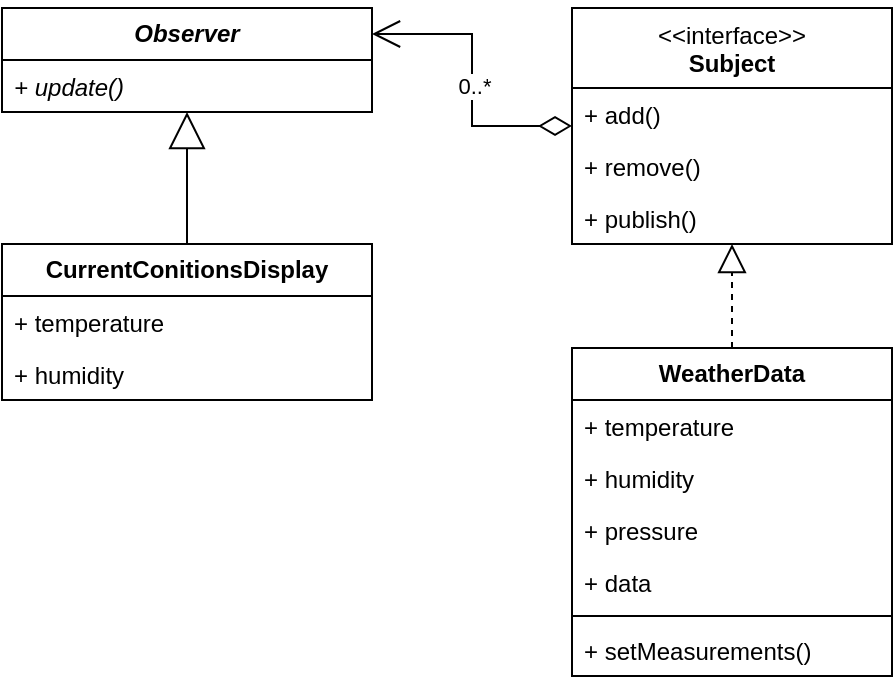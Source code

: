 <mxfile version="21.6.8" type="github">
  <diagram id="YCCfsJlUb1fOlv80Rw6G" name="Page-1">
    <mxGraphModel dx="1102" dy="504" grid="1" gridSize="10" guides="1" tooltips="1" connect="1" arrows="1" fold="1" page="1" pageScale="1" pageWidth="3840" pageHeight="2400" math="0" shadow="0">
      <root>
        <mxCell id="0" />
        <mxCell id="1" parent="0" />
        <mxCell id="n2HQYk_vr5i6VHz01-nB-1" value="&lt;i&gt;&lt;b&gt;Observer&lt;/b&gt;&lt;/i&gt;" style="swimlane;fontStyle=0;childLayout=stackLayout;horizontal=1;startSize=26;fillColor=none;horizontalStack=0;resizeParent=1;resizeParentMax=0;resizeLast=0;collapsible=1;marginBottom=0;whiteSpace=wrap;html=1;" parent="1" vertex="1">
          <mxGeometry x="100" y="360" width="185" height="52" as="geometry" />
        </mxCell>
        <mxCell id="n2HQYk_vr5i6VHz01-nB-2" value="&lt;i&gt;+ update()&lt;/i&gt;" style="text;strokeColor=none;fillColor=none;align=left;verticalAlign=top;spacingLeft=4;spacingRight=4;overflow=hidden;rotatable=0;points=[[0,0.5],[1,0.5]];portConstraint=eastwest;whiteSpace=wrap;html=1;" parent="n2HQYk_vr5i6VHz01-nB-1" vertex="1">
          <mxGeometry y="26" width="185" height="26" as="geometry" />
        </mxCell>
        <mxCell id="n2HQYk_vr5i6VHz01-nB-3" value="&lt;span style=&quot;font-weight: normal;&quot;&gt;&amp;lt;&amp;lt;interface&amp;gt;&amp;gt;&lt;br&gt;&lt;/span&gt;Subject" style="swimlane;fontStyle=1;align=center;verticalAlign=top;childLayout=stackLayout;horizontal=1;startSize=40;horizontalStack=0;resizeParent=1;resizeParentMax=0;resizeLast=0;collapsible=1;marginBottom=0;whiteSpace=wrap;html=1;" parent="1" vertex="1">
          <mxGeometry x="385" y="360" width="160" height="118" as="geometry" />
        </mxCell>
        <mxCell id="n2HQYk_vr5i6VHz01-nB-4" value="+ add()" style="text;strokeColor=none;fillColor=none;align=left;verticalAlign=top;spacingLeft=4;spacingRight=4;overflow=hidden;rotatable=0;points=[[0,0.5],[1,0.5]];portConstraint=eastwest;whiteSpace=wrap;html=1;" parent="n2HQYk_vr5i6VHz01-nB-3" vertex="1">
          <mxGeometry y="40" width="160" height="26" as="geometry" />
        </mxCell>
        <mxCell id="n2HQYk_vr5i6VHz01-nB-5" value="+ remove()" style="text;strokeColor=none;fillColor=none;align=left;verticalAlign=top;spacingLeft=4;spacingRight=4;overflow=hidden;rotatable=0;points=[[0,0.5],[1,0.5]];portConstraint=eastwest;whiteSpace=wrap;html=1;" parent="n2HQYk_vr5i6VHz01-nB-3" vertex="1">
          <mxGeometry y="66" width="160" height="26" as="geometry" />
        </mxCell>
        <mxCell id="n2HQYk_vr5i6VHz01-nB-6" value="+ publish()" style="text;strokeColor=none;fillColor=none;align=left;verticalAlign=top;spacingLeft=4;spacingRight=4;overflow=hidden;rotatable=0;points=[[0,0.5],[1,0.5]];portConstraint=eastwest;whiteSpace=wrap;html=1;" parent="n2HQYk_vr5i6VHz01-nB-3" vertex="1">
          <mxGeometry y="92" width="160" height="26" as="geometry" />
        </mxCell>
        <mxCell id="n2HQYk_vr5i6VHz01-nB-7" value="&lt;b&gt;CurrentConitionsDisplay&lt;/b&gt;" style="swimlane;fontStyle=0;childLayout=stackLayout;horizontal=1;startSize=26;fillColor=none;horizontalStack=0;resizeParent=1;resizeParentMax=0;resizeLast=0;collapsible=1;marginBottom=0;whiteSpace=wrap;html=1;" parent="1" vertex="1">
          <mxGeometry x="100" y="478" width="185" height="78" as="geometry" />
        </mxCell>
        <mxCell id="n2HQYk_vr5i6VHz01-nB-8" value="+ temperature" style="text;strokeColor=none;fillColor=none;align=left;verticalAlign=top;spacingLeft=4;spacingRight=4;overflow=hidden;rotatable=0;points=[[0,0.5],[1,0.5]];portConstraint=eastwest;whiteSpace=wrap;html=1;" parent="n2HQYk_vr5i6VHz01-nB-7" vertex="1">
          <mxGeometry y="26" width="185" height="26" as="geometry" />
        </mxCell>
        <mxCell id="n2HQYk_vr5i6VHz01-nB-9" value="+ humidity" style="text;strokeColor=none;fillColor=none;align=left;verticalAlign=top;spacingLeft=4;spacingRight=4;overflow=hidden;rotatable=0;points=[[0,0.5],[1,0.5]];portConstraint=eastwest;whiteSpace=wrap;html=1;" parent="n2HQYk_vr5i6VHz01-nB-7" vertex="1">
          <mxGeometry y="52" width="185" height="26" as="geometry" />
        </mxCell>
        <mxCell id="n2HQYk_vr5i6VHz01-nB-10" value="" style="endArrow=block;endSize=16;endFill=0;html=1;rounded=0;" parent="1" source="n2HQYk_vr5i6VHz01-nB-7" target="n2HQYk_vr5i6VHz01-nB-1" edge="1">
          <mxGeometry width="160" relative="1" as="geometry">
            <mxPoint x="265" y="500" as="sourcePoint" />
            <mxPoint x="425" y="500" as="targetPoint" />
          </mxGeometry>
        </mxCell>
        <mxCell id="n2HQYk_vr5i6VHz01-nB-11" value="&lt;b&gt;WeatherData&lt;/b&gt;" style="swimlane;fontStyle=0;childLayout=stackLayout;horizontal=1;startSize=26;fillColor=none;horizontalStack=0;resizeParent=1;resizeParentMax=0;resizeLast=0;collapsible=1;marginBottom=0;whiteSpace=wrap;html=1;" parent="1" vertex="1">
          <mxGeometry x="385" y="530" width="160" height="164" as="geometry" />
        </mxCell>
        <mxCell id="n2HQYk_vr5i6VHz01-nB-12" value="+ temperature" style="text;strokeColor=none;fillColor=none;align=left;verticalAlign=top;spacingLeft=4;spacingRight=4;overflow=hidden;rotatable=0;points=[[0,0.5],[1,0.5]];portConstraint=eastwest;whiteSpace=wrap;html=1;" parent="n2HQYk_vr5i6VHz01-nB-11" vertex="1">
          <mxGeometry y="26" width="160" height="26" as="geometry" />
        </mxCell>
        <mxCell id="n2HQYk_vr5i6VHz01-nB-13" value="+ humidity" style="text;strokeColor=none;fillColor=none;align=left;verticalAlign=top;spacingLeft=4;spacingRight=4;overflow=hidden;rotatable=0;points=[[0,0.5],[1,0.5]];portConstraint=eastwest;whiteSpace=wrap;html=1;" parent="n2HQYk_vr5i6VHz01-nB-11" vertex="1">
          <mxGeometry y="52" width="160" height="26" as="geometry" />
        </mxCell>
        <mxCell id="n2HQYk_vr5i6VHz01-nB-14" value="+ pressure" style="text;strokeColor=none;fillColor=none;align=left;verticalAlign=top;spacingLeft=4;spacingRight=4;overflow=hidden;rotatable=0;points=[[0,0.5],[1,0.5]];portConstraint=eastwest;whiteSpace=wrap;html=1;" parent="n2HQYk_vr5i6VHz01-nB-11" vertex="1">
          <mxGeometry y="78" width="160" height="26" as="geometry" />
        </mxCell>
        <mxCell id="n2HQYk_vr5i6VHz01-nB-15" value="+ data" style="text;strokeColor=none;fillColor=none;align=left;verticalAlign=top;spacingLeft=4;spacingRight=4;overflow=hidden;rotatable=0;points=[[0,0.5],[1,0.5]];portConstraint=eastwest;whiteSpace=wrap;html=1;" parent="n2HQYk_vr5i6VHz01-nB-11" vertex="1">
          <mxGeometry y="104" width="160" height="26" as="geometry" />
        </mxCell>
        <mxCell id="n2HQYk_vr5i6VHz01-nB-16" value="" style="line;strokeWidth=1;fillColor=none;align=left;verticalAlign=middle;spacingTop=-1;spacingLeft=3;spacingRight=3;rotatable=0;labelPosition=right;points=[];portConstraint=eastwest;strokeColor=inherit;" parent="n2HQYk_vr5i6VHz01-nB-11" vertex="1">
          <mxGeometry y="130" width="160" height="8" as="geometry" />
        </mxCell>
        <mxCell id="n2HQYk_vr5i6VHz01-nB-17" value="+ setMeasurements()" style="text;strokeColor=none;fillColor=none;align=left;verticalAlign=top;spacingLeft=4;spacingRight=4;overflow=hidden;rotatable=0;points=[[0,0.5],[1,0.5]];portConstraint=eastwest;whiteSpace=wrap;html=1;" parent="n2HQYk_vr5i6VHz01-nB-11" vertex="1">
          <mxGeometry y="138" width="160" height="26" as="geometry" />
        </mxCell>
        <mxCell id="n2HQYk_vr5i6VHz01-nB-18" value="" style="endArrow=block;dashed=1;endFill=0;endSize=12;html=1;rounded=0;" parent="1" source="n2HQYk_vr5i6VHz01-nB-11" target="n2HQYk_vr5i6VHz01-nB-3" edge="1">
          <mxGeometry width="160" relative="1" as="geometry">
            <mxPoint x="395" y="490" as="sourcePoint" />
            <mxPoint x="555" y="490" as="targetPoint" />
          </mxGeometry>
        </mxCell>
        <mxCell id="n2HQYk_vr5i6VHz01-nB-19" value="" style="endArrow=open;html=1;endSize=12;startArrow=diamondThin;startSize=14;startFill=0;edgeStyle=orthogonalEdgeStyle;align=left;verticalAlign=bottom;rounded=0;entryX=1;entryY=0.25;entryDx=0;entryDy=0;" parent="1" source="n2HQYk_vr5i6VHz01-nB-3" target="n2HQYk_vr5i6VHz01-nB-1" edge="1">
          <mxGeometry x="-1" y="3" relative="1" as="geometry">
            <mxPoint x="335" y="530" as="sourcePoint" />
            <mxPoint x="495" y="530" as="targetPoint" />
          </mxGeometry>
        </mxCell>
        <mxCell id="n2HQYk_vr5i6VHz01-nB-20" value="0..*" style="edgeLabel;html=1;align=center;verticalAlign=middle;resizable=0;points=[];" parent="n2HQYk_vr5i6VHz01-nB-19" vertex="1" connectable="0">
          <mxGeometry x="-0.788" y="3" relative="1" as="geometry">
            <mxPoint x="-34" y="-23" as="offset" />
          </mxGeometry>
        </mxCell>
      </root>
    </mxGraphModel>
  </diagram>
</mxfile>
